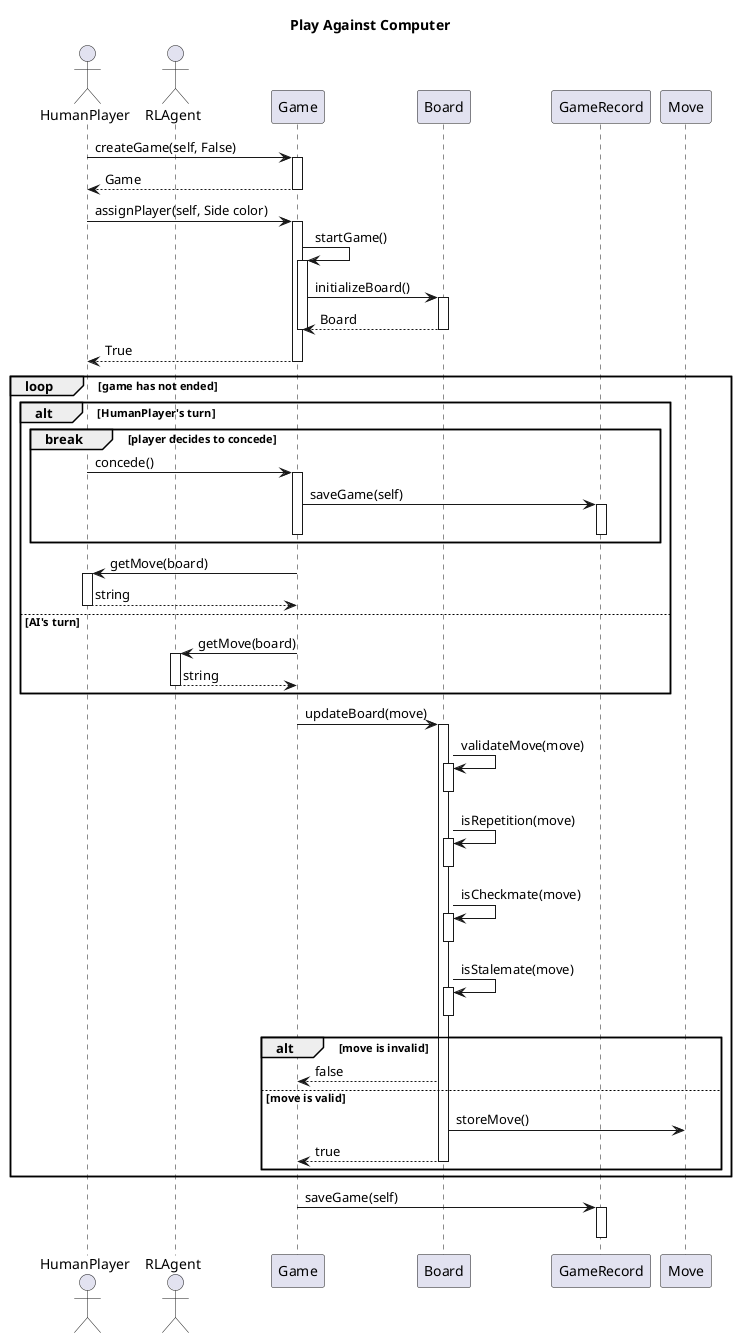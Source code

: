 @startuml Play Against Computer

title Play Against Computer

autoactivate on

actor HumanPlayer
actor RLAgent
HumanPlayer -> Game: createGame(self, False)
return Game
HumanPlayer -> Game: assignPlayer(self, Side color)
    Game -> Game: startGame()
        Game -> Board: initializeBoard()
        return Board
    deactivate
    return True

loop game has not ended
        
    alt HumanPlayer's turn
        break player decides to concede
            HumanPlayer -> Game: concede()
            Game -> GameRecord: saveGame(self)
            deactivate
            deactivate
        end
        Game -> HumanPlayer: getMove(board)
        return string
    else AI's turn
        Game -> RLAgent: getMove(board)
        return string
    end
    autoactivate off
    Game -> Board: updateBoard(move)
        activate Board
            Board -> Board: validateMove(move)
                activate Board
                deactivate Board
            Board -> Board: isRepetition(move)
                activate Board
                deactivate Board
            Board -> Board: isCheckmate(move)
                activate Board
                deactivate Board
            Board -> Board: isStalemate(move)
                activate Board
                deactivate Board
            alt move is invalid
                Board --> Game : false
            else move is valid
                Board -> Move : storeMove()
                Board --> Game : true
                deactivate Board
            end
    autoactivate on
end

Game -> GameRecord: saveGame(self)
deactivate

@enduml
